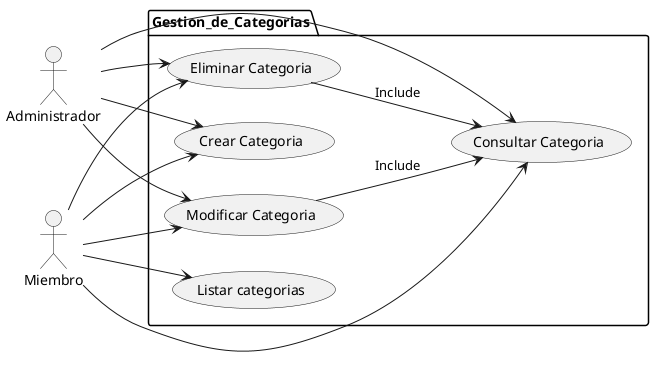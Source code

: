 @startuml

left to right direction
actor Administrador as Admin
actor Miembro as Miembro

package Gestion_de_Categorias {

    (Crear Categoria) as CUF1
    (Consultar Categoria) as CUF2
    (Modificar Categoria) as CUF3
    (Eliminar Categoria) as CUF4
    (Listar categorias) as CUF5
   
    CUF3 --> CUF2 : Include
    CUF4 --> CUF2 : Include
    Miembro --> CUF1
    Miembro --> CUF2
    Miembro --> CUF3
    Miembro --> CUF4
    Miembro --> CUF5

    Admin --> CUF1
    Admin --> CUF2
    Admin --> CUF3
    Admin --> CUF4
}

@enduml
